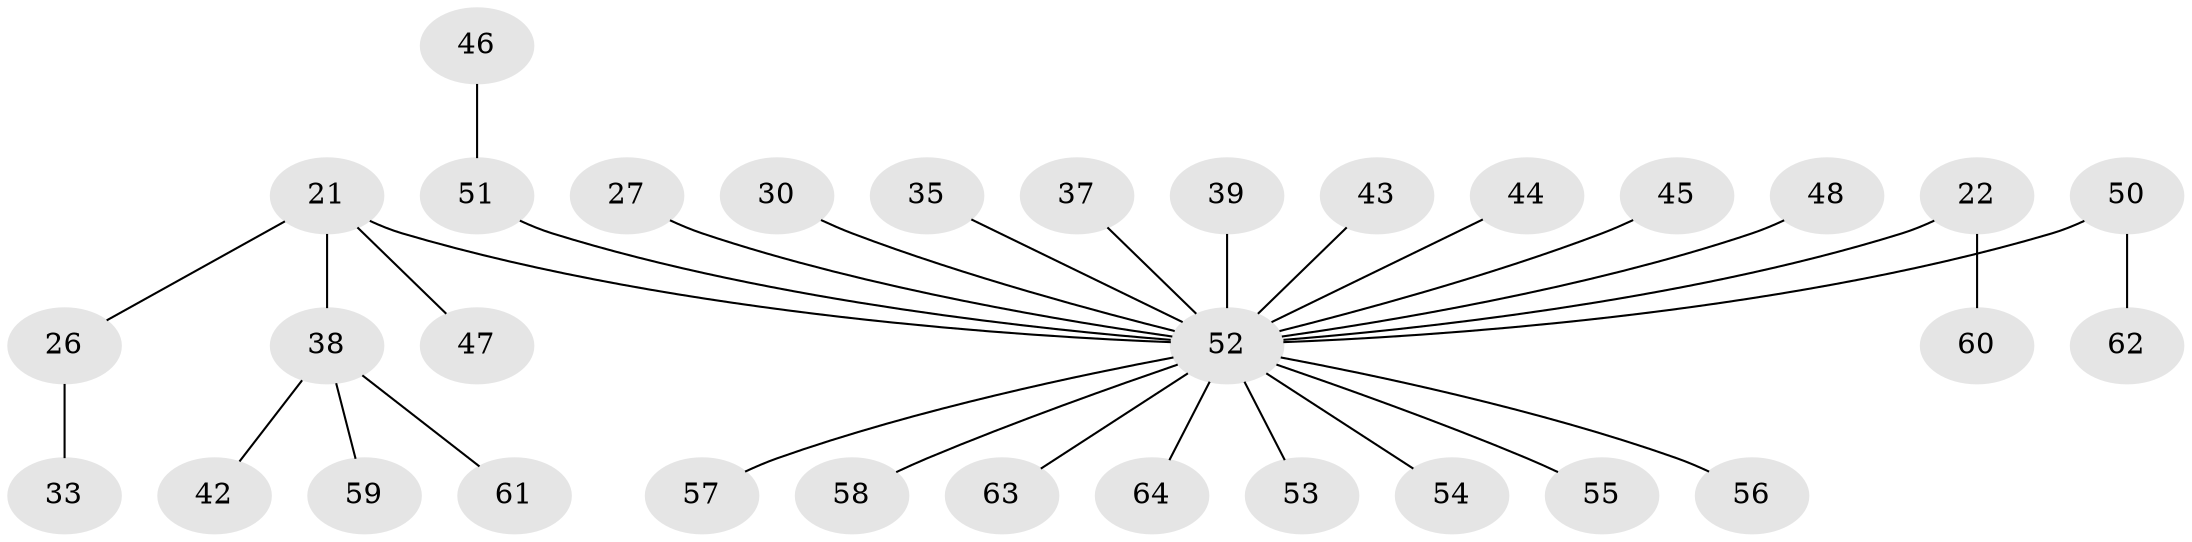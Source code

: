 // original degree distribution, {6: 0.015625, 4: 0.046875, 5: 0.046875, 7: 0.015625, 2: 0.25, 3: 0.109375, 1: 0.515625}
// Generated by graph-tools (version 1.1) at 2025/52/03/09/25 04:52:31]
// undirected, 32 vertices, 31 edges
graph export_dot {
graph [start="1"]
  node [color=gray90,style=filled];
  21 [super="+17"];
  22 [super="+9"];
  26;
  27 [super="+16"];
  30;
  33;
  35;
  37;
  38 [super="+29+36"];
  39;
  42;
  43;
  44;
  45;
  46;
  47;
  48;
  50 [super="+18"];
  51 [super="+34"];
  52 [super="+23+40+41+13+19+49"];
  53;
  54;
  55;
  56;
  57;
  58;
  59;
  60 [super="+15"];
  61;
  62;
  63;
  64;
  21 -- 38;
  21 -- 26;
  21 -- 47;
  21 -- 52;
  22 -- 52;
  22 -- 60;
  26 -- 33;
  27 -- 52;
  30 -- 52;
  35 -- 52;
  37 -- 52;
  38 -- 42;
  38 -- 59;
  38 -- 61;
  39 -- 52;
  43 -- 52;
  44 -- 52;
  45 -- 52;
  46 -- 51;
  48 -- 52;
  50 -- 62;
  50 -- 52;
  51 -- 52;
  52 -- 55;
  52 -- 58;
  52 -- 63;
  52 -- 64;
  52 -- 53;
  52 -- 54;
  52 -- 56;
  52 -- 57;
}
